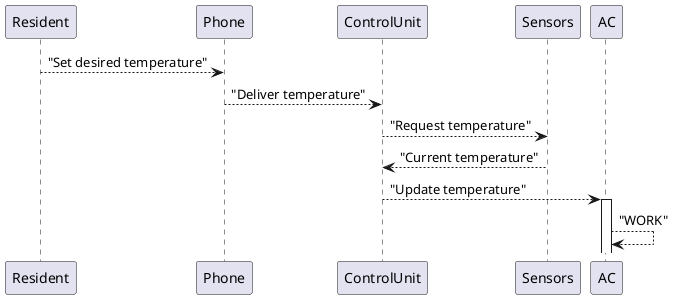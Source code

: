 @startuml ac

participant Resident

Resident --> Phone : "Set desired temperature"
Phone --> ControlUnit : "Deliver temperature"
ControlUnit --> Sensors : "Request temperature"
Sensors --> ControlUnit : "Current temperature"
ControlUnit --> AC : "Update temperature"
activate AC
AC --> AC : "WORK"

@enduml